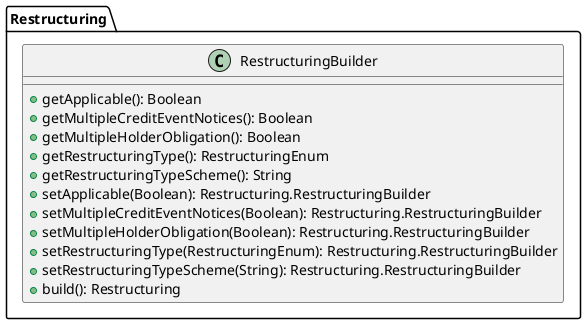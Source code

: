 @startuml

    class Restructuring.RestructuringBuilder [[Restructuring.RestructuringBuilder.html]] {
        +getApplicable(): Boolean
        +getMultipleCreditEventNotices(): Boolean
        +getMultipleHolderObligation(): Boolean
        +getRestructuringType(): RestructuringEnum
        +getRestructuringTypeScheme(): String
        +setApplicable(Boolean): Restructuring.RestructuringBuilder
        +setMultipleCreditEventNotices(Boolean): Restructuring.RestructuringBuilder
        +setMultipleHolderObligation(Boolean): Restructuring.RestructuringBuilder
        +setRestructuringType(RestructuringEnum): Restructuring.RestructuringBuilder
        +setRestructuringTypeScheme(String): Restructuring.RestructuringBuilder
        +build(): Restructuring
    }

@enduml
